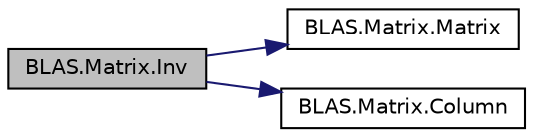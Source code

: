 digraph "BLAS.Matrix.Inv"
{
  edge [fontname="Helvetica",fontsize="10",labelfontname="Helvetica",labelfontsize="10"];
  node [fontname="Helvetica",fontsize="10",shape=record];
  rankdir="LR";
  Node1 [label="BLAS.Matrix.Inv",height=0.2,width=0.4,color="black", fillcolor="grey75", style="filled", fontcolor="black"];
  Node1 -> Node2 [color="midnightblue",fontsize="10",style="solid",fontname="Helvetica"];
  Node2 [label="BLAS.Matrix.Matrix",height=0.2,width=0.4,color="black", fillcolor="white", style="filled",URL="$class_b_l_a_s_1_1_matrix.html#a347802ba2127f13d57a24d99d36137d9",tooltip="Создает матрицу заданной размерности "];
  Node1 -> Node3 [color="midnightblue",fontsize="10",style="solid",fontname="Helvetica"];
  Node3 [label="BLAS.Matrix.Column",height=0.2,width=0.4,color="black", fillcolor="white", style="filled",URL="$class_b_l_a_s_1_1_matrix.html#ae656a489aa5a156e4604c40f38179c6b",tooltip="Возвращает j-ый столбец "];
}
